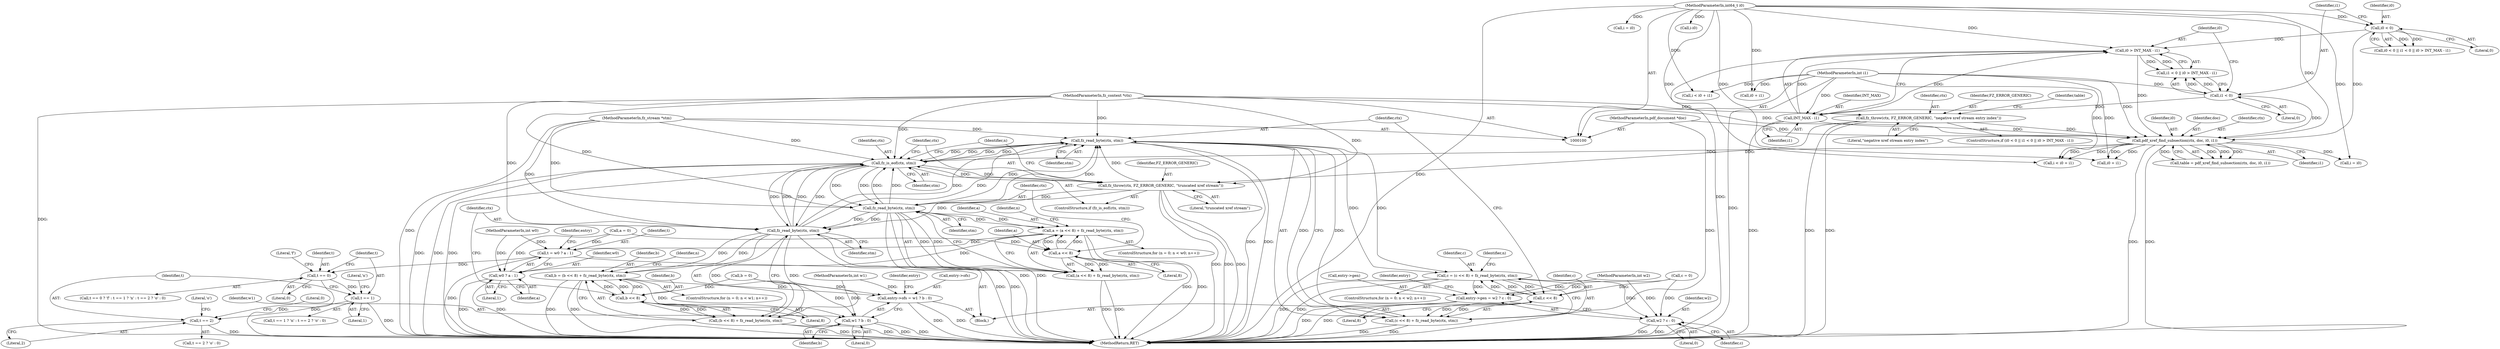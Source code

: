 digraph "1_ghostscript_55c3f68d638ac1263a386e0aaa004bb6e8bde731@API" {
"1000242" [label="(Call,fz_read_byte(ctx, stm))"];
"1000187" [label="(Call,fz_throw(ctx, FZ_ERROR_GENERIC, \"truncated xref stream\"))"];
"1000184" [label="(Call,fz_is_eof(ctx, stm))"];
"1000224" [label="(Call,fz_read_byte(ctx, stm))"];
"1000206" [label="(Call,fz_read_byte(ctx, stm))"];
"1000101" [label="(MethodParameterIn,fz_context *ctx)"];
"1000103" [label="(MethodParameterIn,fz_stream *stm)"];
"1000242" [label="(Call,fz_read_byte(ctx, stm))"];
"1000134" [label="(Call,pdf_xref_find_subsection(ctx, doc, i0, i1))"];
"1000128" [label="(Call,fz_throw(ctx, FZ_ERROR_GENERIC, \"negative xref stream entry index\"))"];
"1000102" [label="(MethodParameterIn,pdf_document *doc)"];
"1000116" [label="(Call,i0 < 0)"];
"1000104" [label="(MethodParameterIn,int64_t i0)"];
"1000123" [label="(Call,i0 > INT_MAX - i1)"];
"1000125" [label="(Call,INT_MAX - i1)"];
"1000120" [label="(Call,i1 < 0)"];
"1000105" [label="(MethodParameterIn,int i1)"];
"1000200" [label="(Call,a = (a << 8) + fz_read_byte(ctx, stm))"];
"1000203" [label="(Call,a << 8)"];
"1000202" [label="(Call,(a << 8) + fz_read_byte(ctx, stm))"];
"1000252" [label="(Call,t = w0 ? a : 1)"];
"1000263" [label="(Call,t == 0)"];
"1000268" [label="(Call,t == 1)"];
"1000273" [label="(Call,t == 2)"];
"1000254" [label="(Call,w0 ? a : 1)"];
"1000218" [label="(Call,b = (b << 8) + fz_read_byte(ctx, stm))"];
"1000221" [label="(Call,b << 8)"];
"1000220" [label="(Call,(b << 8) + fz_read_byte(ctx, stm))"];
"1000278" [label="(Call,entry->ofs = w1 ? b : 0)"];
"1000282" [label="(Call,w1 ? b : 0)"];
"1000236" [label="(Call,c = (c << 8) + fz_read_byte(ctx, stm))"];
"1000239" [label="(Call,c << 8)"];
"1000238" [label="(Call,(c << 8) + fz_read_byte(ctx, stm))"];
"1000286" [label="(Call,entry->gen = w2 ? c : 0)"];
"1000290" [label="(Call,w2 ? c : 0)"];
"1000108" [label="(MethodParameterIn,int w2)"];
"1000189" [label="(Identifier,FZ_ERROR_GENERIC)"];
"1000265" [label="(Literal,0)"];
"1000274" [label="(Identifier,t)"];
"1000117" [label="(Identifier,i0)"];
"1000199" [label="(Identifier,n)"];
"1000243" [label="(Identifier,ctx)"];
"1000235" [label="(Identifier,n)"];
"1000114" [label="(ControlStructure,if (i0 < 0 || i1 < 0 || i0 > INT_MAX - i1))"];
"1000288" [label="(Identifier,entry)"];
"1000120" [label="(Call,i1 < 0)"];
"1000286" [label="(Call,entry->gen = w2 ? c : 0)"];
"1000180" [label="(Call,c = 0)"];
"1000127" [label="(Identifier,i1)"];
"1000293" [label="(Literal,0)"];
"1000207" [label="(Identifier,ctx)"];
"1000191" [label="(ControlStructure,for (n = 0; n < w0; n++))"];
"1000304" [label="(MethodReturn,RET)"];
"1000254" [label="(Call,w0 ? a : 1)"];
"1000137" [label="(Identifier,i0)"];
"1000176" [label="(Call,b = 0)"];
"1000187" [label="(Call,fz_throw(ctx, FZ_ERROR_GENERIC, \"truncated xref stream\"))"];
"1000131" [label="(Literal,\"negative xref stream entry index\")"];
"1000128" [label="(Call,fz_throw(ctx, FZ_ERROR_GENERIC, \"negative xref stream entry index\"))"];
"1000218" [label="(Call,b = (b << 8) + fz_read_byte(ctx, stm))"];
"1000134" [label="(Call,pdf_xref_find_subsection(ctx, doc, i0, i1))"];
"1000271" [label="(Literal,'n')"];
"1000122" [label="(Literal,0)"];
"1000103" [label="(MethodParameterIn,fz_stream *stm)"];
"1000154" [label="(Call,i < i0 + i1)"];
"1000104" [label="(MethodParameterIn,int64_t i0)"];
"1000188" [label="(Identifier,ctx)"];
"1000290" [label="(Call,w2 ? c : 0)"];
"1000285" [label="(Literal,0)"];
"1000116" [label="(Call,i0 < 0)"];
"1000226" [label="(Identifier,stm)"];
"1000206" [label="(Call,fz_read_byte(ctx, stm))"];
"1000277" [label="(Literal,0)"];
"1000125" [label="(Call,INT_MAX - i1)"];
"1000102" [label="(MethodParameterIn,pdf_document *doc)"];
"1000204" [label="(Identifier,a)"];
"1000101" [label="(MethodParameterIn,fz_context *ctx)"];
"1000136" [label="(Identifier,doc)"];
"1000266" [label="(Literal,'f')"];
"1000275" [label="(Literal,2)"];
"1000205" [label="(Literal,8)"];
"1000253" [label="(Identifier,t)"];
"1000236" [label="(Call,c = (c << 8) + fz_read_byte(ctx, stm))"];
"1000256" [label="(Identifier,a)"];
"1000118" [label="(Literal,0)"];
"1000255" [label="(Identifier,w0)"];
"1000227" [label="(ControlStructure,for (n = 0; n < w2; n++))"];
"1000200" [label="(Call,a = (a << 8) + fz_read_byte(ctx, stm))"];
"1000238" [label="(Call,(c << 8) + fz_read_byte(ctx, stm))"];
"1000224" [label="(Call,fz_read_byte(ctx, stm))"];
"1000172" [label="(Call,a = 0)"];
"1000222" [label="(Identifier,b)"];
"1000217" [label="(Identifier,n)"];
"1000201" [label="(Identifier,a)"];
"1000209" [label="(ControlStructure,for (n = 0; n < w1; n++))"];
"1000143" [label="(Call,i < i0 + i1)"];
"1000126" [label="(Identifier,INT_MAX)"];
"1000132" [label="(Call,table = pdf_xref_find_subsection(ctx, doc, i0, i1))"];
"1000105" [label="(MethodParameterIn,int i1)"];
"1000140" [label="(Call,i = i0)"];
"1000292" [label="(Identifier,c)"];
"1000268" [label="(Call,t == 1)"];
"1000130" [label="(Identifier,FZ_ERROR_GENERIC)"];
"1000184" [label="(Call,fz_is_eof(ctx, stm))"];
"1000279" [label="(Call,entry->ofs)"];
"1000244" [label="(Identifier,stm)"];
"1000106" [label="(MethodParameterIn,int w0)"];
"1000151" [label="(Call,i = i0)"];
"1000221" [label="(Call,b << 8)"];
"1000237" [label="(Identifier,c)"];
"1000264" [label="(Identifier,t)"];
"1000115" [label="(Call,i0 < 0 || i1 < 0 || i0 > INT_MAX - i1)"];
"1000270" [label="(Literal,1)"];
"1000240" [label="(Identifier,c)"];
"1000133" [label="(Identifier,table)"];
"1000193" [label="(Identifier,n)"];
"1000276" [label="(Literal,'o')"];
"1000129" [label="(Identifier,ctx)"];
"1000190" [label="(Literal,\"truncated xref stream\")"];
"1000186" [label="(Identifier,stm)"];
"1000208" [label="(Identifier,stm)"];
"1000156" [label="(Call,i0 + i1)"];
"1000257" [label="(Literal,1)"];
"1000263" [label="(Call,t == 0)"];
"1000272" [label="(Call,t == 2 ? 'o' : 0)"];
"1000241" [label="(Literal,8)"];
"1000239" [label="(Call,c << 8)"];
"1000183" [label="(ControlStructure,if (fz_is_eof(ctx, stm)))"];
"1000107" [label="(MethodParameterIn,int w1)"];
"1000185" [label="(Identifier,ctx)"];
"1000203" [label="(Call,a << 8)"];
"1000252" [label="(Call,t = w0 ? a : 1)"];
"1000296" [label="(Identifier,entry)"];
"1000202" [label="(Call,(a << 8) + fz_read_byte(ctx, stm))"];
"1000283" [label="(Identifier,w1)"];
"1000220" [label="(Call,(b << 8) + fz_read_byte(ctx, stm))"];
"1000138" [label="(Identifier,i1)"];
"1000219" [label="(Identifier,b)"];
"1000145" [label="(Call,i0 + i1)"];
"1000267" [label="(Call,t == 1 ? 'n' : t == 2 ? 'o' : 0)"];
"1000291" [label="(Identifier,w2)"];
"1000223" [label="(Literal,8)"];
"1000242" [label="(Call,fz_read_byte(ctx, stm))"];
"1000278" [label="(Call,entry->ofs = w1 ? b : 0)"];
"1000225" [label="(Identifier,ctx)"];
"1000119" [label="(Call,i1 < 0 || i0 > INT_MAX - i1)"];
"1000124" [label="(Identifier,i0)"];
"1000284" [label="(Identifier,b)"];
"1000135" [label="(Identifier,ctx)"];
"1000123" [label="(Call,i0 > INT_MAX - i1)"];
"1000260" [label="(Identifier,entry)"];
"1000168" [label="(Call,i-i0)"];
"1000262" [label="(Call,t == 0 ? 'f' : t == 1 ? 'n' : t == 2 ? 'o' : 0)"];
"1000269" [label="(Identifier,t)"];
"1000282" [label="(Call,w1 ? b : 0)"];
"1000287" [label="(Call,entry->gen)"];
"1000273" [label="(Call,t == 2)"];
"1000250" [label="(Block,)"];
"1000121" [label="(Identifier,i1)"];
"1000242" -> "1000238"  [label="AST: "];
"1000242" -> "1000244"  [label="CFG: "];
"1000243" -> "1000242"  [label="AST: "];
"1000244" -> "1000242"  [label="AST: "];
"1000238" -> "1000242"  [label="CFG: "];
"1000242" -> "1000304"  [label="DDG: "];
"1000242" -> "1000304"  [label="DDG: "];
"1000242" -> "1000184"  [label="DDG: "];
"1000242" -> "1000184"  [label="DDG: "];
"1000242" -> "1000236"  [label="DDG: "];
"1000242" -> "1000236"  [label="DDG: "];
"1000242" -> "1000238"  [label="DDG: "];
"1000242" -> "1000238"  [label="DDG: "];
"1000187" -> "1000242"  [label="DDG: "];
"1000224" -> "1000242"  [label="DDG: "];
"1000224" -> "1000242"  [label="DDG: "];
"1000184" -> "1000242"  [label="DDG: "];
"1000184" -> "1000242"  [label="DDG: "];
"1000206" -> "1000242"  [label="DDG: "];
"1000206" -> "1000242"  [label="DDG: "];
"1000101" -> "1000242"  [label="DDG: "];
"1000103" -> "1000242"  [label="DDG: "];
"1000187" -> "1000183"  [label="AST: "];
"1000187" -> "1000190"  [label="CFG: "];
"1000188" -> "1000187"  [label="AST: "];
"1000189" -> "1000187"  [label="AST: "];
"1000190" -> "1000187"  [label="AST: "];
"1000193" -> "1000187"  [label="CFG: "];
"1000187" -> "1000304"  [label="DDG: "];
"1000187" -> "1000304"  [label="DDG: "];
"1000187" -> "1000304"  [label="DDG: "];
"1000187" -> "1000184"  [label="DDG: "];
"1000184" -> "1000187"  [label="DDG: "];
"1000101" -> "1000187"  [label="DDG: "];
"1000128" -> "1000187"  [label="DDG: "];
"1000187" -> "1000206"  [label="DDG: "];
"1000187" -> "1000224"  [label="DDG: "];
"1000184" -> "1000183"  [label="AST: "];
"1000184" -> "1000186"  [label="CFG: "];
"1000185" -> "1000184"  [label="AST: "];
"1000186" -> "1000184"  [label="AST: "];
"1000188" -> "1000184"  [label="CFG: "];
"1000193" -> "1000184"  [label="CFG: "];
"1000184" -> "1000304"  [label="DDG: "];
"1000184" -> "1000304"  [label="DDG: "];
"1000184" -> "1000304"  [label="DDG: "];
"1000224" -> "1000184"  [label="DDG: "];
"1000224" -> "1000184"  [label="DDG: "];
"1000206" -> "1000184"  [label="DDG: "];
"1000206" -> "1000184"  [label="DDG: "];
"1000134" -> "1000184"  [label="DDG: "];
"1000101" -> "1000184"  [label="DDG: "];
"1000103" -> "1000184"  [label="DDG: "];
"1000184" -> "1000206"  [label="DDG: "];
"1000184" -> "1000206"  [label="DDG: "];
"1000184" -> "1000224"  [label="DDG: "];
"1000184" -> "1000224"  [label="DDG: "];
"1000224" -> "1000220"  [label="AST: "];
"1000224" -> "1000226"  [label="CFG: "];
"1000225" -> "1000224"  [label="AST: "];
"1000226" -> "1000224"  [label="AST: "];
"1000220" -> "1000224"  [label="CFG: "];
"1000224" -> "1000304"  [label="DDG: "];
"1000224" -> "1000304"  [label="DDG: "];
"1000224" -> "1000218"  [label="DDG: "];
"1000224" -> "1000218"  [label="DDG: "];
"1000224" -> "1000220"  [label="DDG: "];
"1000224" -> "1000220"  [label="DDG: "];
"1000206" -> "1000224"  [label="DDG: "];
"1000206" -> "1000224"  [label="DDG: "];
"1000101" -> "1000224"  [label="DDG: "];
"1000103" -> "1000224"  [label="DDG: "];
"1000206" -> "1000202"  [label="AST: "];
"1000206" -> "1000208"  [label="CFG: "];
"1000207" -> "1000206"  [label="AST: "];
"1000208" -> "1000206"  [label="AST: "];
"1000202" -> "1000206"  [label="CFG: "];
"1000206" -> "1000304"  [label="DDG: "];
"1000206" -> "1000304"  [label="DDG: "];
"1000206" -> "1000200"  [label="DDG: "];
"1000206" -> "1000200"  [label="DDG: "];
"1000206" -> "1000202"  [label="DDG: "];
"1000206" -> "1000202"  [label="DDG: "];
"1000101" -> "1000206"  [label="DDG: "];
"1000103" -> "1000206"  [label="DDG: "];
"1000101" -> "1000100"  [label="AST: "];
"1000101" -> "1000304"  [label="DDG: "];
"1000101" -> "1000128"  [label="DDG: "];
"1000101" -> "1000134"  [label="DDG: "];
"1000103" -> "1000100"  [label="AST: "];
"1000103" -> "1000304"  [label="DDG: "];
"1000134" -> "1000132"  [label="AST: "];
"1000134" -> "1000138"  [label="CFG: "];
"1000135" -> "1000134"  [label="AST: "];
"1000136" -> "1000134"  [label="AST: "];
"1000137" -> "1000134"  [label="AST: "];
"1000138" -> "1000134"  [label="AST: "];
"1000132" -> "1000134"  [label="CFG: "];
"1000134" -> "1000304"  [label="DDG: "];
"1000134" -> "1000304"  [label="DDG: "];
"1000134" -> "1000132"  [label="DDG: "];
"1000134" -> "1000132"  [label="DDG: "];
"1000134" -> "1000132"  [label="DDG: "];
"1000134" -> "1000132"  [label="DDG: "];
"1000128" -> "1000134"  [label="DDG: "];
"1000102" -> "1000134"  [label="DDG: "];
"1000116" -> "1000134"  [label="DDG: "];
"1000123" -> "1000134"  [label="DDG: "];
"1000104" -> "1000134"  [label="DDG: "];
"1000120" -> "1000134"  [label="DDG: "];
"1000125" -> "1000134"  [label="DDG: "];
"1000105" -> "1000134"  [label="DDG: "];
"1000134" -> "1000140"  [label="DDG: "];
"1000134" -> "1000143"  [label="DDG: "];
"1000134" -> "1000143"  [label="DDG: "];
"1000134" -> "1000145"  [label="DDG: "];
"1000134" -> "1000145"  [label="DDG: "];
"1000128" -> "1000114"  [label="AST: "];
"1000128" -> "1000131"  [label="CFG: "];
"1000129" -> "1000128"  [label="AST: "];
"1000130" -> "1000128"  [label="AST: "];
"1000131" -> "1000128"  [label="AST: "];
"1000133" -> "1000128"  [label="CFG: "];
"1000128" -> "1000304"  [label="DDG: "];
"1000128" -> "1000304"  [label="DDG: "];
"1000102" -> "1000100"  [label="AST: "];
"1000102" -> "1000304"  [label="DDG: "];
"1000116" -> "1000115"  [label="AST: "];
"1000116" -> "1000118"  [label="CFG: "];
"1000117" -> "1000116"  [label="AST: "];
"1000118" -> "1000116"  [label="AST: "];
"1000121" -> "1000116"  [label="CFG: "];
"1000115" -> "1000116"  [label="CFG: "];
"1000116" -> "1000115"  [label="DDG: "];
"1000116" -> "1000115"  [label="DDG: "];
"1000104" -> "1000116"  [label="DDG: "];
"1000116" -> "1000123"  [label="DDG: "];
"1000104" -> "1000100"  [label="AST: "];
"1000104" -> "1000304"  [label="DDG: "];
"1000104" -> "1000123"  [label="DDG: "];
"1000104" -> "1000140"  [label="DDG: "];
"1000104" -> "1000143"  [label="DDG: "];
"1000104" -> "1000145"  [label="DDG: "];
"1000104" -> "1000151"  [label="DDG: "];
"1000104" -> "1000154"  [label="DDG: "];
"1000104" -> "1000156"  [label="DDG: "];
"1000104" -> "1000168"  [label="DDG: "];
"1000123" -> "1000119"  [label="AST: "];
"1000123" -> "1000125"  [label="CFG: "];
"1000124" -> "1000123"  [label="AST: "];
"1000125" -> "1000123"  [label="AST: "];
"1000119" -> "1000123"  [label="CFG: "];
"1000123" -> "1000304"  [label="DDG: "];
"1000123" -> "1000119"  [label="DDG: "];
"1000123" -> "1000119"  [label="DDG: "];
"1000125" -> "1000123"  [label="DDG: "];
"1000125" -> "1000123"  [label="DDG: "];
"1000125" -> "1000127"  [label="CFG: "];
"1000126" -> "1000125"  [label="AST: "];
"1000127" -> "1000125"  [label="AST: "];
"1000125" -> "1000304"  [label="DDG: "];
"1000120" -> "1000125"  [label="DDG: "];
"1000105" -> "1000125"  [label="DDG: "];
"1000120" -> "1000119"  [label="AST: "];
"1000120" -> "1000122"  [label="CFG: "];
"1000121" -> "1000120"  [label="AST: "];
"1000122" -> "1000120"  [label="AST: "];
"1000124" -> "1000120"  [label="CFG: "];
"1000119" -> "1000120"  [label="CFG: "];
"1000120" -> "1000119"  [label="DDG: "];
"1000120" -> "1000119"  [label="DDG: "];
"1000105" -> "1000120"  [label="DDG: "];
"1000105" -> "1000100"  [label="AST: "];
"1000105" -> "1000304"  [label="DDG: "];
"1000105" -> "1000143"  [label="DDG: "];
"1000105" -> "1000145"  [label="DDG: "];
"1000105" -> "1000154"  [label="DDG: "];
"1000105" -> "1000156"  [label="DDG: "];
"1000200" -> "1000191"  [label="AST: "];
"1000200" -> "1000202"  [label="CFG: "];
"1000201" -> "1000200"  [label="AST: "];
"1000202" -> "1000200"  [label="AST: "];
"1000199" -> "1000200"  [label="CFG: "];
"1000200" -> "1000304"  [label="DDG: "];
"1000200" -> "1000304"  [label="DDG: "];
"1000203" -> "1000200"  [label="DDG: "];
"1000203" -> "1000200"  [label="DDG: "];
"1000200" -> "1000203"  [label="DDG: "];
"1000200" -> "1000252"  [label="DDG: "];
"1000200" -> "1000254"  [label="DDG: "];
"1000203" -> "1000202"  [label="AST: "];
"1000203" -> "1000205"  [label="CFG: "];
"1000204" -> "1000203"  [label="AST: "];
"1000205" -> "1000203"  [label="AST: "];
"1000207" -> "1000203"  [label="CFG: "];
"1000203" -> "1000202"  [label="DDG: "];
"1000203" -> "1000202"  [label="DDG: "];
"1000172" -> "1000203"  [label="DDG: "];
"1000202" -> "1000304"  [label="DDG: "];
"1000202" -> "1000304"  [label="DDG: "];
"1000252" -> "1000250"  [label="AST: "];
"1000252" -> "1000254"  [label="CFG: "];
"1000253" -> "1000252"  [label="AST: "];
"1000254" -> "1000252"  [label="AST: "];
"1000260" -> "1000252"  [label="CFG: "];
"1000252" -> "1000304"  [label="DDG: "];
"1000106" -> "1000252"  [label="DDG: "];
"1000172" -> "1000252"  [label="DDG: "];
"1000252" -> "1000263"  [label="DDG: "];
"1000263" -> "1000262"  [label="AST: "];
"1000263" -> "1000265"  [label="CFG: "];
"1000264" -> "1000263"  [label="AST: "];
"1000265" -> "1000263"  [label="AST: "];
"1000266" -> "1000263"  [label="CFG: "];
"1000269" -> "1000263"  [label="CFG: "];
"1000263" -> "1000304"  [label="DDG: "];
"1000263" -> "1000268"  [label="DDG: "];
"1000268" -> "1000267"  [label="AST: "];
"1000268" -> "1000270"  [label="CFG: "];
"1000269" -> "1000268"  [label="AST: "];
"1000270" -> "1000268"  [label="AST: "];
"1000271" -> "1000268"  [label="CFG: "];
"1000274" -> "1000268"  [label="CFG: "];
"1000268" -> "1000304"  [label="DDG: "];
"1000268" -> "1000273"  [label="DDG: "];
"1000273" -> "1000272"  [label="AST: "];
"1000273" -> "1000275"  [label="CFG: "];
"1000274" -> "1000273"  [label="AST: "];
"1000275" -> "1000273"  [label="AST: "];
"1000276" -> "1000273"  [label="CFG: "];
"1000277" -> "1000273"  [label="CFG: "];
"1000273" -> "1000304"  [label="DDG: "];
"1000254" -> "1000256"  [label="CFG: "];
"1000254" -> "1000257"  [label="CFG: "];
"1000255" -> "1000254"  [label="AST: "];
"1000256" -> "1000254"  [label="AST: "];
"1000257" -> "1000254"  [label="AST: "];
"1000254" -> "1000304"  [label="DDG: "];
"1000254" -> "1000304"  [label="DDG: "];
"1000106" -> "1000254"  [label="DDG: "];
"1000172" -> "1000254"  [label="DDG: "];
"1000218" -> "1000209"  [label="AST: "];
"1000218" -> "1000220"  [label="CFG: "];
"1000219" -> "1000218"  [label="AST: "];
"1000220" -> "1000218"  [label="AST: "];
"1000217" -> "1000218"  [label="CFG: "];
"1000218" -> "1000304"  [label="DDG: "];
"1000218" -> "1000304"  [label="DDG: "];
"1000221" -> "1000218"  [label="DDG: "];
"1000221" -> "1000218"  [label="DDG: "];
"1000218" -> "1000221"  [label="DDG: "];
"1000218" -> "1000278"  [label="DDG: "];
"1000218" -> "1000282"  [label="DDG: "];
"1000221" -> "1000220"  [label="AST: "];
"1000221" -> "1000223"  [label="CFG: "];
"1000222" -> "1000221"  [label="AST: "];
"1000223" -> "1000221"  [label="AST: "];
"1000225" -> "1000221"  [label="CFG: "];
"1000221" -> "1000220"  [label="DDG: "];
"1000221" -> "1000220"  [label="DDG: "];
"1000176" -> "1000221"  [label="DDG: "];
"1000220" -> "1000304"  [label="DDG: "];
"1000220" -> "1000304"  [label="DDG: "];
"1000278" -> "1000250"  [label="AST: "];
"1000278" -> "1000282"  [label="CFG: "];
"1000279" -> "1000278"  [label="AST: "];
"1000282" -> "1000278"  [label="AST: "];
"1000288" -> "1000278"  [label="CFG: "];
"1000278" -> "1000304"  [label="DDG: "];
"1000278" -> "1000304"  [label="DDG: "];
"1000107" -> "1000278"  [label="DDG: "];
"1000176" -> "1000278"  [label="DDG: "];
"1000282" -> "1000284"  [label="CFG: "];
"1000282" -> "1000285"  [label="CFG: "];
"1000283" -> "1000282"  [label="AST: "];
"1000284" -> "1000282"  [label="AST: "];
"1000285" -> "1000282"  [label="AST: "];
"1000282" -> "1000304"  [label="DDG: "];
"1000282" -> "1000304"  [label="DDG: "];
"1000107" -> "1000282"  [label="DDG: "];
"1000176" -> "1000282"  [label="DDG: "];
"1000236" -> "1000227"  [label="AST: "];
"1000236" -> "1000238"  [label="CFG: "];
"1000237" -> "1000236"  [label="AST: "];
"1000238" -> "1000236"  [label="AST: "];
"1000235" -> "1000236"  [label="CFG: "];
"1000236" -> "1000304"  [label="DDG: "];
"1000236" -> "1000304"  [label="DDG: "];
"1000239" -> "1000236"  [label="DDG: "];
"1000239" -> "1000236"  [label="DDG: "];
"1000236" -> "1000239"  [label="DDG: "];
"1000236" -> "1000286"  [label="DDG: "];
"1000236" -> "1000290"  [label="DDG: "];
"1000239" -> "1000238"  [label="AST: "];
"1000239" -> "1000241"  [label="CFG: "];
"1000240" -> "1000239"  [label="AST: "];
"1000241" -> "1000239"  [label="AST: "];
"1000243" -> "1000239"  [label="CFG: "];
"1000239" -> "1000238"  [label="DDG: "];
"1000239" -> "1000238"  [label="DDG: "];
"1000180" -> "1000239"  [label="DDG: "];
"1000238" -> "1000304"  [label="DDG: "];
"1000238" -> "1000304"  [label="DDG: "];
"1000286" -> "1000250"  [label="AST: "];
"1000286" -> "1000290"  [label="CFG: "];
"1000287" -> "1000286"  [label="AST: "];
"1000290" -> "1000286"  [label="AST: "];
"1000296" -> "1000286"  [label="CFG: "];
"1000286" -> "1000304"  [label="DDG: "];
"1000286" -> "1000304"  [label="DDG: "];
"1000108" -> "1000286"  [label="DDG: "];
"1000180" -> "1000286"  [label="DDG: "];
"1000290" -> "1000292"  [label="CFG: "];
"1000290" -> "1000293"  [label="CFG: "];
"1000291" -> "1000290"  [label="AST: "];
"1000292" -> "1000290"  [label="AST: "];
"1000293" -> "1000290"  [label="AST: "];
"1000290" -> "1000304"  [label="DDG: "];
"1000290" -> "1000304"  [label="DDG: "];
"1000108" -> "1000290"  [label="DDG: "];
"1000180" -> "1000290"  [label="DDG: "];
}
